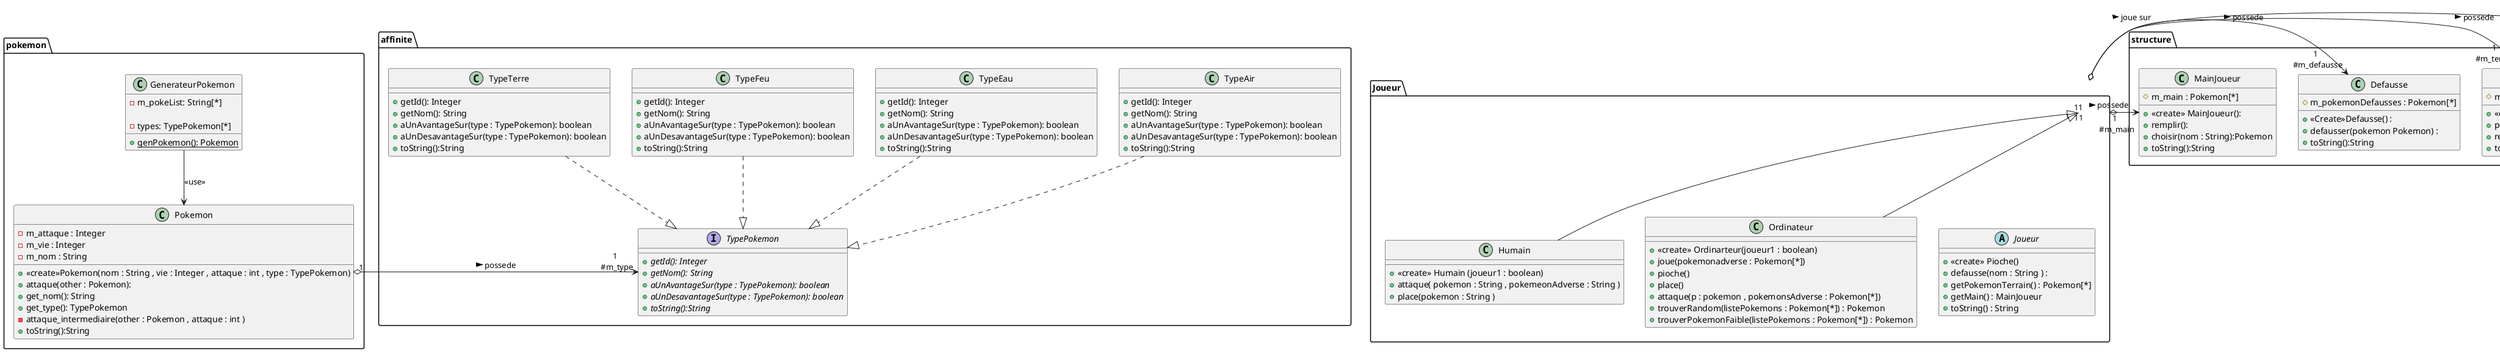 @startuml umlsemaine1

package affinite{
    interface TypePokemon{
       + {abstract}getId(): Integer
       + {abstract} getNom(): String
       + {abstract}aUnAvantageSur(type : TypePokemon): boolean
       + {abstract}aUnDesavantageSur(type : TypePokemon): boolean 
       + {abstract}toString():String 
    }

    class TypeAir{
       + getId(): Integer
       + getNom(): String
       + aUnAvantageSur(type : TypePokemon): boolean
       + aUnDesavantageSur(type : TypePokemon): boolean 
       +toString():String
    }

    class TypeEau{
       + getId(): Integer
       + getNom(): String
       + aUnAvantageSur(type : TypePokemon): boolean
       + aUnDesavantageSur(type : TypePokemon): boolean 
       +toString():String
    }

    class TypeFeu{
       + getId(): Integer
       + getNom(): String
       + aUnAvantageSur(type : TypePokemon): boolean
       + aUnDesavantageSur(type : TypePokemon): boolean 
       +toString():String
    }

    class TypeTerre{
       + getId(): Integer
       + getNom(): String
       + aUnAvantageSur(type : TypePokemon): boolean
       + aUnDesavantageSur(type : TypePokemon): boolean
       +toString():String 
    }
}

TypeTerre -[dashed]-|> TypePokemon
TypeAir -[dashed]-|> TypePokemon
TypeFeu -[dashed]-|> TypePokemon
TypeEau -[dashed]-|> TypePokemon


package pokemon{
    class GenerateurPokemon {
    - m_pokeList: String[*]

    - types: TypePokemon[*]
    + {static} genPokemon(): Pokemon
    }


    class Pokemon {
    - m_attaque : Integer
    - m_vie : Integer
    - m_nom : String


    + <<create>>Pokemon(nom : String , vie : Integer , attaque : int , type : TypePokemon)
    + attaque(other : Pokemon):
    + get_nom(): String
    + get_type(): TypePokemon
    - attaque_intermediaire(other : Pokemon , attaque : int )
    +toString():String

    }

}

GenerateurPokemon --> Pokemon : <<use>>
Pokemon "1" o-> "1 \n #m_type" TypePokemon  : possede >


package structure{
    class Defausse{
        #m_pokemonDefausses : Pokemon[*]
        
        +<<Create>>Defausse() :
        +defausser(pokemon Pokemon) : 
        +toString():String
    }

    class MainJoueur{
        #m_main : Pokemon[*]

        +<<create>> MainJoueur():
        +remplir():
        +choisir(nom : String):Pokemon
        +toString():String

    }

    class Pioche{
       #m_pioche : Pokemon[*]

       +<<Create>>Pioche(nbPokemon : int):
       +piocher():Pokemon
       +toString():String

    }

    class Terrain{
        #m_pokemonPoses : Pokemon[*]

        +<<create>>Terrain():
        +poser(pokemon : Pokemon):
        +retirer(nom : String ): Pokemon
        +toString():String

    }
}

package Joueur{
    abstract class Joueur{
 
        +<<create>> Pioche()
        +defausse(nom : String ) : 
        +getPokemonTerrain() : Pokemon[*]
        +getMain() : MainJoueur
        +toString() : String

    }

    class Humain{
        +<<create>> Humain (joueur1 : boolean)
        +attaque( pokemon : String , pokemeonAdverse : String )
        +place(pokemon : String )
    }

    class Ordinateur{
        +<<create>> Ordinarteur(joueur1 : boolean)
        +joue(pokemonadverse : Pokemon[*])
        +pioche()
        +place()
        +attaque(p : pokemon , pokemonsAdverse : Pokemon[*])
        +trouverRandom(listePokemons : Pokemon[*]) : Pokemon
        +trouverPokemonFaible(listePokemons : Pokemon[*]) : Pokemon 
    }

}

Humain -up-|> Joueur
Ordinateur -up-|> Joueur

Joueur "1" o-> "1 \n #m_pioche" Pioche  : possede >
Joueur "1" o-> "1 \n #m_terrain" Terrain  : joue sur >
Joueur "1" o-> "1 \n #m_defausse" Defausse  : possede >
Joueur "1" o-> "1 \n #m_main" MainJoueur  : possede >



@enduml